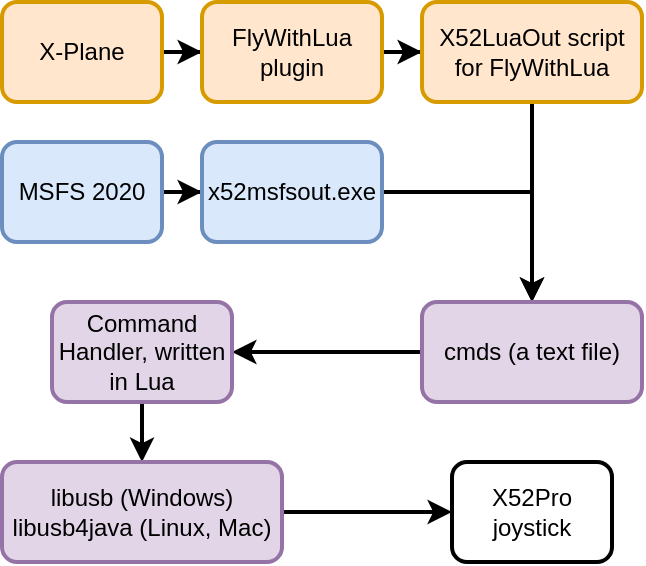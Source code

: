 <mxfile version="22.0.0" type="device">
  <diagram name="Page-1" id="36fVFwdLU3KJVhieT6A0">
    <mxGraphModel dx="629" dy="566" grid="1" gridSize="10" guides="1" tooltips="1" connect="1" arrows="1" fold="1" page="1" pageScale="1" pageWidth="827" pageHeight="2269" math="0" shadow="0">
      <root>
        <mxCell id="0" />
        <mxCell id="1" parent="0" />
        <mxCell id="SrecMfxJfKZmhi1hkeHW-4" style="edgeStyle=orthogonalEdgeStyle;rounded=0;orthogonalLoop=1;jettySize=auto;html=1;entryX=0;entryY=0.5;entryDx=0;entryDy=0;strokeWidth=2;" edge="1" parent="1" source="SrecMfxJfKZmhi1hkeHW-1" target="SrecMfxJfKZmhi1hkeHW-2">
          <mxGeometry relative="1" as="geometry" />
        </mxCell>
        <mxCell id="SrecMfxJfKZmhi1hkeHW-1" value="X-Plane" style="rounded=1;whiteSpace=wrap;html=1;fillColor=#ffe6cc;strokeColor=#d79b00;strokeWidth=2;" vertex="1" parent="1">
          <mxGeometry x="10" y="10" width="80" height="50" as="geometry" />
        </mxCell>
        <mxCell id="SrecMfxJfKZmhi1hkeHW-5" value="" style="edgeStyle=orthogonalEdgeStyle;rounded=0;orthogonalLoop=1;jettySize=auto;html=1;strokeWidth=2;" edge="1" parent="1" source="SrecMfxJfKZmhi1hkeHW-2" target="SrecMfxJfKZmhi1hkeHW-3">
          <mxGeometry relative="1" as="geometry" />
        </mxCell>
        <mxCell id="SrecMfxJfKZmhi1hkeHW-2" value="FlyWithLua plugin" style="rounded=1;whiteSpace=wrap;html=1;fillColor=#ffe6cc;strokeColor=#d79b00;strokeWidth=2;" vertex="1" parent="1">
          <mxGeometry x="110" y="10" width="90" height="50" as="geometry" />
        </mxCell>
        <mxCell id="SrecMfxJfKZmhi1hkeHW-11" value="" style="edgeStyle=orthogonalEdgeStyle;rounded=0;orthogonalLoop=1;jettySize=auto;html=1;strokeWidth=2;" edge="1" parent="1" source="SrecMfxJfKZmhi1hkeHW-3" target="SrecMfxJfKZmhi1hkeHW-10">
          <mxGeometry relative="1" as="geometry" />
        </mxCell>
        <mxCell id="SrecMfxJfKZmhi1hkeHW-3" value="X52LuaOut script for FlyWithLua" style="rounded=1;whiteSpace=wrap;html=1;fillColor=#ffe6cc;strokeColor=#d79b00;strokeWidth=2;" vertex="1" parent="1">
          <mxGeometry x="220" y="10" width="110" height="50" as="geometry" />
        </mxCell>
        <mxCell id="SrecMfxJfKZmhi1hkeHW-6" style="edgeStyle=orthogonalEdgeStyle;rounded=0;orthogonalLoop=1;jettySize=auto;html=1;entryX=0;entryY=0.5;entryDx=0;entryDy=0;strokeWidth=2;" edge="1" source="SrecMfxJfKZmhi1hkeHW-7" target="SrecMfxJfKZmhi1hkeHW-9" parent="1">
          <mxGeometry relative="1" as="geometry" />
        </mxCell>
        <mxCell id="SrecMfxJfKZmhi1hkeHW-7" value="MSFS 2020" style="rounded=1;whiteSpace=wrap;html=1;fillColor=#dae8fc;strokeColor=#6c8ebf;strokeWidth=2;" vertex="1" parent="1">
          <mxGeometry x="10" y="80" width="80" height="50" as="geometry" />
        </mxCell>
        <mxCell id="SrecMfxJfKZmhi1hkeHW-8" value="" style="edgeStyle=orthogonalEdgeStyle;rounded=0;orthogonalLoop=1;jettySize=auto;html=1;strokeWidth=2;" edge="1" source="SrecMfxJfKZmhi1hkeHW-9" target="SrecMfxJfKZmhi1hkeHW-10" parent="1">
          <mxGeometry relative="1" as="geometry" />
        </mxCell>
        <mxCell id="SrecMfxJfKZmhi1hkeHW-9" value="x52msfsout.exe" style="rounded=1;whiteSpace=wrap;html=1;fillColor=#dae8fc;strokeColor=#6c8ebf;strokeWidth=2;" vertex="1" parent="1">
          <mxGeometry x="110" y="80" width="90" height="50" as="geometry" />
        </mxCell>
        <mxCell id="SrecMfxJfKZmhi1hkeHW-14" value="" style="edgeStyle=orthogonalEdgeStyle;rounded=0;orthogonalLoop=1;jettySize=auto;html=1;strokeWidth=2;" edge="1" parent="1" source="SrecMfxJfKZmhi1hkeHW-10" target="SrecMfxJfKZmhi1hkeHW-13">
          <mxGeometry relative="1" as="geometry" />
        </mxCell>
        <mxCell id="SrecMfxJfKZmhi1hkeHW-10" value="cmds (a text file)" style="rounded=1;whiteSpace=wrap;html=1;strokeWidth=2;fillColor=#e1d5e7;strokeColor=#9673a6;" vertex="1" parent="1">
          <mxGeometry x="220" y="160" width="110" height="50" as="geometry" />
        </mxCell>
        <mxCell id="SrecMfxJfKZmhi1hkeHW-12" value="X52Pro joystick" style="rounded=1;whiteSpace=wrap;html=1;strokeWidth=2;" vertex="1" parent="1">
          <mxGeometry x="235" y="240" width="80" height="50" as="geometry" />
        </mxCell>
        <mxCell id="SrecMfxJfKZmhi1hkeHW-18" value="" style="edgeStyle=orthogonalEdgeStyle;rounded=0;orthogonalLoop=1;jettySize=auto;html=1;strokeWidth=2;" edge="1" parent="1" source="SrecMfxJfKZmhi1hkeHW-13" target="SrecMfxJfKZmhi1hkeHW-16">
          <mxGeometry relative="1" as="geometry" />
        </mxCell>
        <mxCell id="SrecMfxJfKZmhi1hkeHW-13" value="Command Handler, written in Lua" style="rounded=1;whiteSpace=wrap;html=1;strokeWidth=2;fillColor=#e1d5e7;strokeColor=#9673a6;" vertex="1" parent="1">
          <mxGeometry x="35" y="160" width="90" height="50" as="geometry" />
        </mxCell>
        <mxCell id="SrecMfxJfKZmhi1hkeHW-19" value="" style="edgeStyle=orthogonalEdgeStyle;rounded=0;orthogonalLoop=1;jettySize=auto;html=1;strokeWidth=2;" edge="1" parent="1" source="SrecMfxJfKZmhi1hkeHW-16" target="SrecMfxJfKZmhi1hkeHW-12">
          <mxGeometry relative="1" as="geometry" />
        </mxCell>
        <mxCell id="SrecMfxJfKZmhi1hkeHW-16" value="libusb (Windows)&lt;br&gt;libusb4java (Linux, Mac)" style="rounded=1;whiteSpace=wrap;html=1;strokeWidth=2;fillColor=#e1d5e7;strokeColor=#9673a6;" vertex="1" parent="1">
          <mxGeometry x="10" y="240" width="140" height="50" as="geometry" />
        </mxCell>
      </root>
    </mxGraphModel>
  </diagram>
</mxfile>
